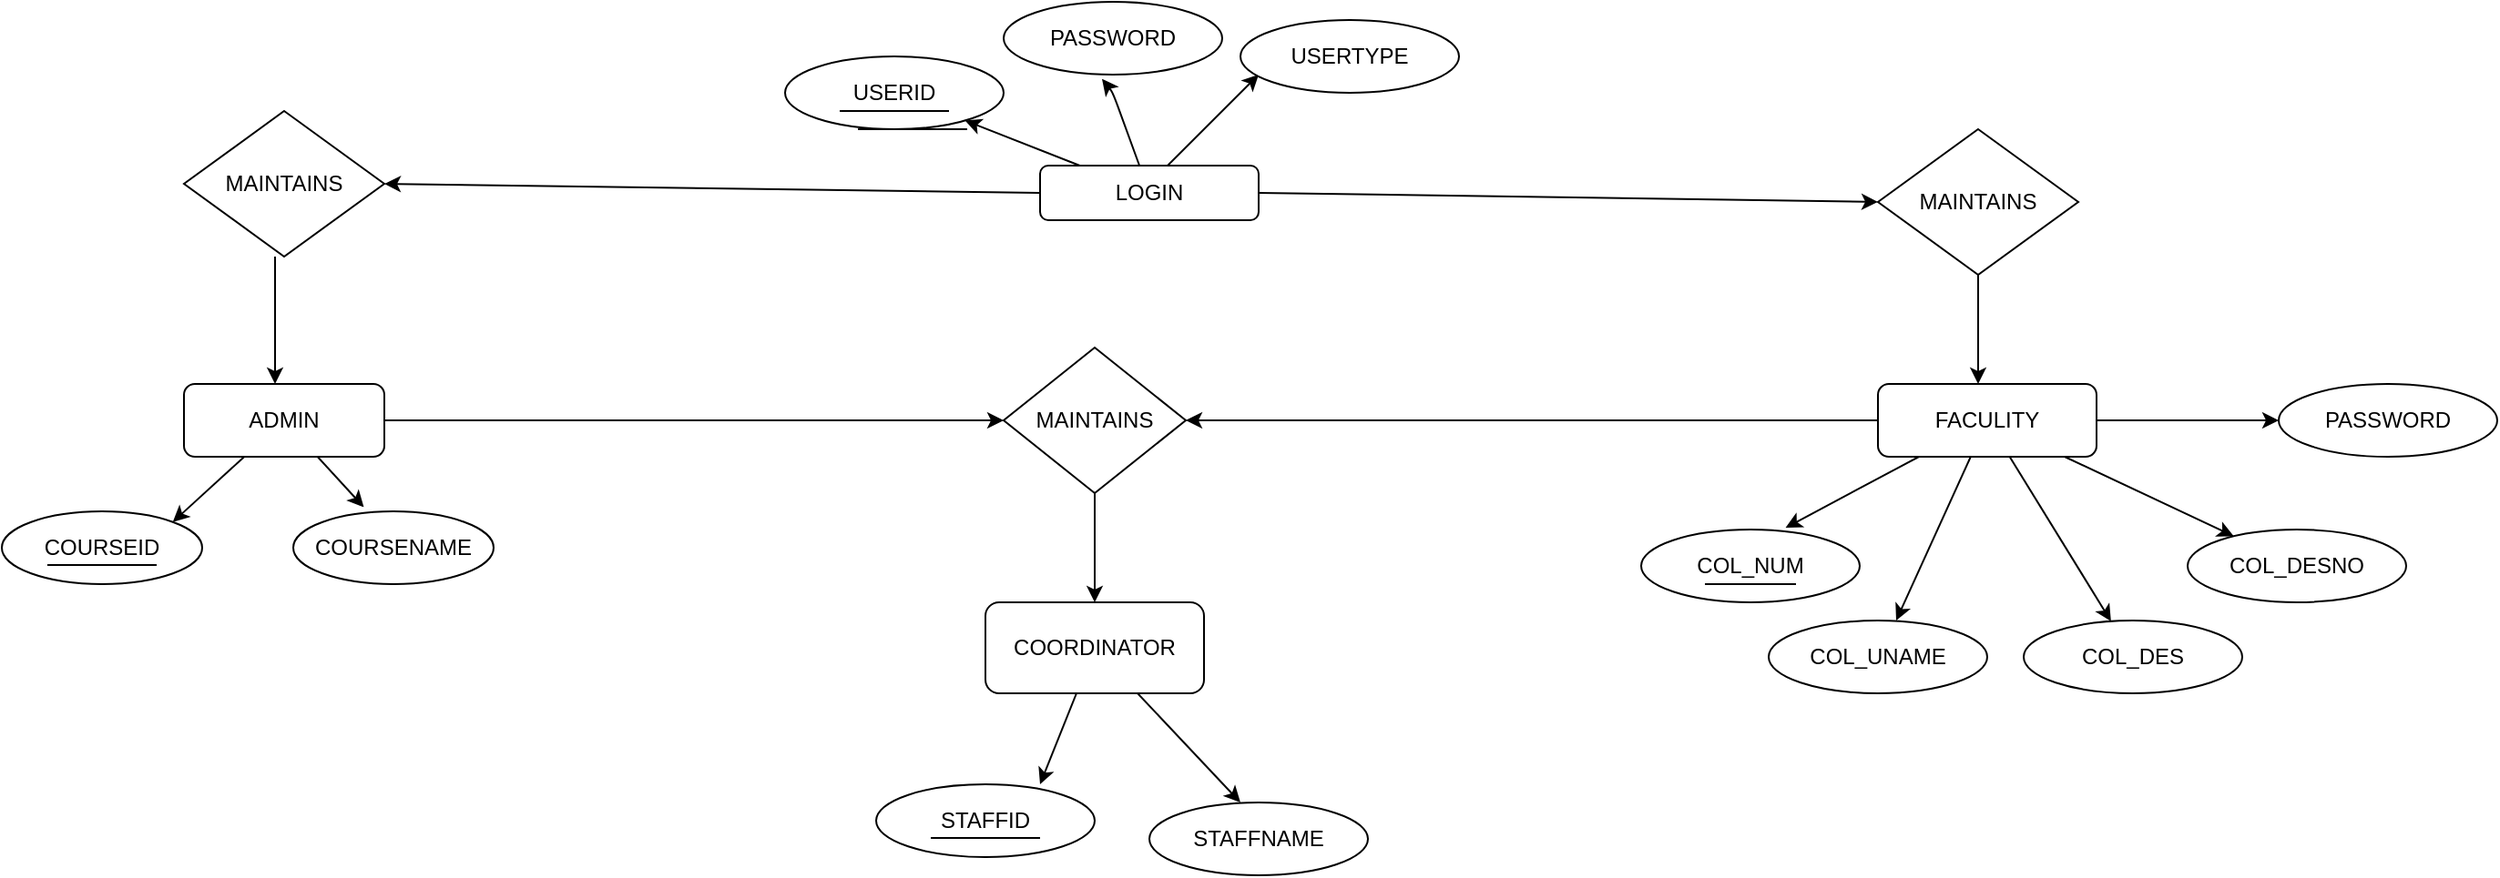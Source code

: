 <mxfile>
    <diagram id="l8MF0YC7PDfFzsFAT9pz" name="Page-1">
        <mxGraphModel dx="1557" dy="1566" grid="1" gridSize="10" guides="1" tooltips="1" connect="1" arrows="1" fold="1" page="1" pageScale="1" pageWidth="850" pageHeight="1100" math="0" shadow="0">
            <root>
                <mxCell id="0"/>
                <mxCell id="1" parent="0"/>
                <mxCell id="5" style="edgeStyle=none;html=1;entryX=0.45;entryY=1.058;entryDx=0;entryDy=0;entryPerimeter=0;" edge="1" parent="1" source="3" target="11">
                    <mxGeometry relative="1" as="geometry">
                        <mxPoint x="260" y="-10" as="targetPoint"/>
                        <Array as="points">
                            <mxPoint x="260"/>
                        </Array>
                    </mxGeometry>
                </mxCell>
                <mxCell id="6" style="edgeStyle=none;html=1;" edge="1" parent="1" source="3" target="7">
                    <mxGeometry relative="1" as="geometry">
                        <mxPoint x="180" y="10" as="targetPoint"/>
                    </mxGeometry>
                </mxCell>
                <mxCell id="3" value="LOGIN" style="rounded=1;whiteSpace=wrap;html=1;" vertex="1" parent="1">
                    <mxGeometry x="220" y="40" width="120" height="30" as="geometry"/>
                </mxCell>
                <mxCell id="4" value="" style="endArrow=classic;html=1;" edge="1" parent="1">
                    <mxGeometry width="50" height="50" relative="1" as="geometry">
                        <mxPoint x="290" y="40" as="sourcePoint"/>
                        <mxPoint x="340" y="-10" as="targetPoint"/>
                    </mxGeometry>
                </mxCell>
                <mxCell id="7" value="USERID" style="ellipse;whiteSpace=wrap;html=1;" vertex="1" parent="1">
                    <mxGeometry x="80" y="-20" width="120" height="40" as="geometry"/>
                </mxCell>
                <mxCell id="10" value="" style="endArrow=none;html=1;" edge="1" parent="1">
                    <mxGeometry width="50" height="50" relative="1" as="geometry">
                        <mxPoint x="110" y="10" as="sourcePoint"/>
                        <mxPoint x="170" y="10" as="targetPoint"/>
                        <Array as="points">
                            <mxPoint x="150" y="10"/>
                        </Array>
                    </mxGeometry>
                </mxCell>
                <mxCell id="11" value="PASSWORD" style="ellipse;whiteSpace=wrap;html=1;" vertex="1" parent="1">
                    <mxGeometry x="200" y="-50" width="120" height="40" as="geometry"/>
                </mxCell>
                <mxCell id="12" value="USERTYPE" style="ellipse;whiteSpace=wrap;html=1;" vertex="1" parent="1">
                    <mxGeometry x="330" y="-40" width="120" height="40" as="geometry"/>
                </mxCell>
                <mxCell id="17" value="" style="endArrow=classic;html=1;startArrow=none;" edge="1" parent="1" source="14">
                    <mxGeometry width="50" height="50" relative="1" as="geometry">
                        <mxPoint x="734.5" y="20" as="sourcePoint"/>
                        <mxPoint x="735" y="160" as="targetPoint"/>
                    </mxGeometry>
                </mxCell>
                <mxCell id="18" value="MAINTAINS" style="rhombus;whiteSpace=wrap;html=1;" vertex="1" parent="1">
                    <mxGeometry x="-250" y="10" width="110" height="80" as="geometry"/>
                </mxCell>
                <mxCell id="20" value="" style="endArrow=classic;html=1;exitX=0;exitY=0.5;exitDx=0;exitDy=0;" edge="1" parent="1" source="3">
                    <mxGeometry width="50" height="50" relative="1" as="geometry">
                        <mxPoint x="10" y="110" as="sourcePoint"/>
                        <mxPoint x="-140" y="50" as="targetPoint"/>
                    </mxGeometry>
                </mxCell>
                <mxCell id="21" value="" style="endArrow=none;html=1;" edge="1" parent="1" target="14">
                    <mxGeometry width="50" height="50" relative="1" as="geometry">
                        <mxPoint x="734.5" y="20" as="sourcePoint"/>
                        <mxPoint x="735" y="160" as="targetPoint"/>
                    </mxGeometry>
                </mxCell>
                <mxCell id="14" value="MAINTAINS" style="rhombus;whiteSpace=wrap;html=1;" vertex="1" parent="1">
                    <mxGeometry x="680" y="20" width="110" height="80" as="geometry"/>
                </mxCell>
                <mxCell id="22" value="" style="endArrow=classic;html=1;exitX=1;exitY=0.5;exitDx=0;exitDy=0;entryX=0;entryY=0.5;entryDx=0;entryDy=0;" edge="1" parent="1" source="3" target="14">
                    <mxGeometry width="50" height="50" relative="1" as="geometry">
                        <mxPoint x="670" y="57.5" as="sourcePoint"/>
                        <mxPoint x="630" y="10" as="targetPoint"/>
                    </mxGeometry>
                </mxCell>
                <mxCell id="24" value="" style="endArrow=classic;html=1;" edge="1" parent="1">
                    <mxGeometry width="50" height="50" relative="1" as="geometry">
                        <mxPoint x="-200" y="90" as="sourcePoint"/>
                        <mxPoint x="-200" y="160" as="targetPoint"/>
                    </mxGeometry>
                </mxCell>
                <mxCell id="27" style="edgeStyle=none;html=1;entryX=0.661;entryY=-0.025;entryDx=0;entryDy=0;entryPerimeter=0;" edge="1" parent="1" source="25" target="26">
                    <mxGeometry relative="1" as="geometry"/>
                </mxCell>
                <mxCell id="28" style="edgeStyle=none;html=1;" edge="1" parent="1" source="25">
                    <mxGeometry relative="1" as="geometry">
                        <mxPoint x="690" y="290" as="targetPoint"/>
                    </mxGeometry>
                </mxCell>
                <mxCell id="31" style="edgeStyle=none;html=1;" edge="1" parent="1" source="25" target="30">
                    <mxGeometry relative="1" as="geometry"/>
                </mxCell>
                <mxCell id="33" style="edgeStyle=none;html=1;" edge="1" parent="1" source="25" target="32">
                    <mxGeometry relative="1" as="geometry"/>
                </mxCell>
                <mxCell id="35" style="edgeStyle=none;html=1;" edge="1" parent="1" source="25" target="34">
                    <mxGeometry relative="1" as="geometry"/>
                </mxCell>
                <mxCell id="55" style="edgeStyle=none;html=1;entryX=1;entryY=0.5;entryDx=0;entryDy=0;" edge="1" parent="1" source="25" target="42">
                    <mxGeometry relative="1" as="geometry"/>
                </mxCell>
                <mxCell id="25" value="FACULITY" style="rounded=1;whiteSpace=wrap;html=1;" vertex="1" parent="1">
                    <mxGeometry x="680" y="160" width="120" height="40" as="geometry"/>
                </mxCell>
                <mxCell id="26" value="COL_NUM" style="ellipse;whiteSpace=wrap;html=1;" vertex="1" parent="1">
                    <mxGeometry x="550" y="240" width="120" height="40" as="geometry"/>
                </mxCell>
                <mxCell id="29" value="COL_UNAME" style="ellipse;whiteSpace=wrap;html=1;" vertex="1" parent="1">
                    <mxGeometry x="620" y="290" width="120" height="40" as="geometry"/>
                </mxCell>
                <mxCell id="30" value="COL_DES" style="ellipse;whiteSpace=wrap;html=1;" vertex="1" parent="1">
                    <mxGeometry x="760" y="290" width="120" height="40" as="geometry"/>
                </mxCell>
                <mxCell id="32" value="COL_DESNO" style="ellipse;whiteSpace=wrap;html=1;" vertex="1" parent="1">
                    <mxGeometry x="850" y="240" width="120" height="40" as="geometry"/>
                </mxCell>
                <mxCell id="34" value="PASSWORD" style="ellipse;whiteSpace=wrap;html=1;" vertex="1" parent="1">
                    <mxGeometry x="900" y="160" width="120" height="40" as="geometry"/>
                </mxCell>
                <mxCell id="40" style="edgeStyle=none;html=1;entryX=1;entryY=0;entryDx=0;entryDy=0;" edge="1" parent="1" source="36" target="38">
                    <mxGeometry relative="1" as="geometry"/>
                </mxCell>
                <mxCell id="41" style="edgeStyle=none;html=1;entryX=0.352;entryY=-0.058;entryDx=0;entryDy=0;entryPerimeter=0;" edge="1" parent="1" source="36" target="39">
                    <mxGeometry relative="1" as="geometry"/>
                </mxCell>
                <mxCell id="43" style="edgeStyle=none;html=1;" edge="1" parent="1" source="36" target="42">
                    <mxGeometry relative="1" as="geometry"/>
                </mxCell>
                <mxCell id="36" value="ADMIN" style="rounded=1;whiteSpace=wrap;html=1;" vertex="1" parent="1">
                    <mxGeometry x="-250" y="160" width="110" height="40" as="geometry"/>
                </mxCell>
                <mxCell id="37" value="" style="endArrow=none;html=1;" edge="1" parent="1">
                    <mxGeometry width="50" height="50" relative="1" as="geometry">
                        <mxPoint x="585" y="270" as="sourcePoint"/>
                        <mxPoint x="635" y="270" as="targetPoint"/>
                        <Array as="points">
                            <mxPoint x="635" y="270"/>
                        </Array>
                    </mxGeometry>
                </mxCell>
                <mxCell id="38" value="COURSEID" style="ellipse;whiteSpace=wrap;html=1;" vertex="1" parent="1">
                    <mxGeometry x="-350" y="230" width="110" height="40" as="geometry"/>
                </mxCell>
                <mxCell id="39" value="COURSENAME" style="ellipse;whiteSpace=wrap;html=1;" vertex="1" parent="1">
                    <mxGeometry x="-190" y="230" width="110" height="40" as="geometry"/>
                </mxCell>
                <mxCell id="44" style="edgeStyle=none;html=1;" edge="1" parent="1" source="42">
                    <mxGeometry relative="1" as="geometry">
                        <mxPoint x="250" y="280" as="targetPoint"/>
                    </mxGeometry>
                </mxCell>
                <mxCell id="42" value="MAINTAINS" style="rhombus;whiteSpace=wrap;html=1;" vertex="1" parent="1">
                    <mxGeometry x="200" y="140" width="100" height="80" as="geometry"/>
                </mxCell>
                <mxCell id="48" style="edgeStyle=none;html=1;" edge="1" parent="1" source="47">
                    <mxGeometry relative="1" as="geometry">
                        <mxPoint x="220" y="380" as="targetPoint"/>
                    </mxGeometry>
                </mxCell>
                <mxCell id="50" style="edgeStyle=none;html=1;" edge="1" parent="1" source="47">
                    <mxGeometry relative="1" as="geometry">
                        <mxPoint x="330" y="390" as="targetPoint"/>
                    </mxGeometry>
                </mxCell>
                <mxCell id="47" value="COORDINATOR" style="rounded=1;whiteSpace=wrap;html=1;" vertex="1" parent="1">
                    <mxGeometry x="190" y="280" width="120" height="50" as="geometry"/>
                </mxCell>
                <mxCell id="49" value="STAFFID" style="ellipse;whiteSpace=wrap;html=1;" vertex="1" parent="1">
                    <mxGeometry x="130" y="380" width="120" height="40" as="geometry"/>
                </mxCell>
                <mxCell id="51" value="STAFFNAME" style="ellipse;whiteSpace=wrap;html=1;" vertex="1" parent="1">
                    <mxGeometry x="280" y="390" width="120" height="40" as="geometry"/>
                </mxCell>
                <mxCell id="52" value="" style="endArrow=none;html=1;" edge="1" parent="1">
                    <mxGeometry width="50" height="50" relative="1" as="geometry">
                        <mxPoint x="-325" y="259.5" as="sourcePoint"/>
                        <mxPoint x="-265" y="259.5" as="targetPoint"/>
                        <Array as="points">
                            <mxPoint x="-285" y="259.5"/>
                        </Array>
                    </mxGeometry>
                </mxCell>
                <mxCell id="53" value="" style="endArrow=none;html=1;" edge="1" parent="1">
                    <mxGeometry width="50" height="50" relative="1" as="geometry">
                        <mxPoint x="120" y="20" as="sourcePoint"/>
                        <mxPoint x="180" y="20" as="targetPoint"/>
                        <Array as="points">
                            <mxPoint x="160" y="20"/>
                        </Array>
                    </mxGeometry>
                </mxCell>
                <mxCell id="54" value="" style="endArrow=none;html=1;" edge="1" parent="1">
                    <mxGeometry width="50" height="50" relative="1" as="geometry">
                        <mxPoint x="160" y="409.5" as="sourcePoint"/>
                        <mxPoint x="220" y="409.5" as="targetPoint"/>
                        <Array as="points">
                            <mxPoint x="200" y="409.5"/>
                        </Array>
                    </mxGeometry>
                </mxCell>
            </root>
        </mxGraphModel>
    </diagram>
</mxfile>